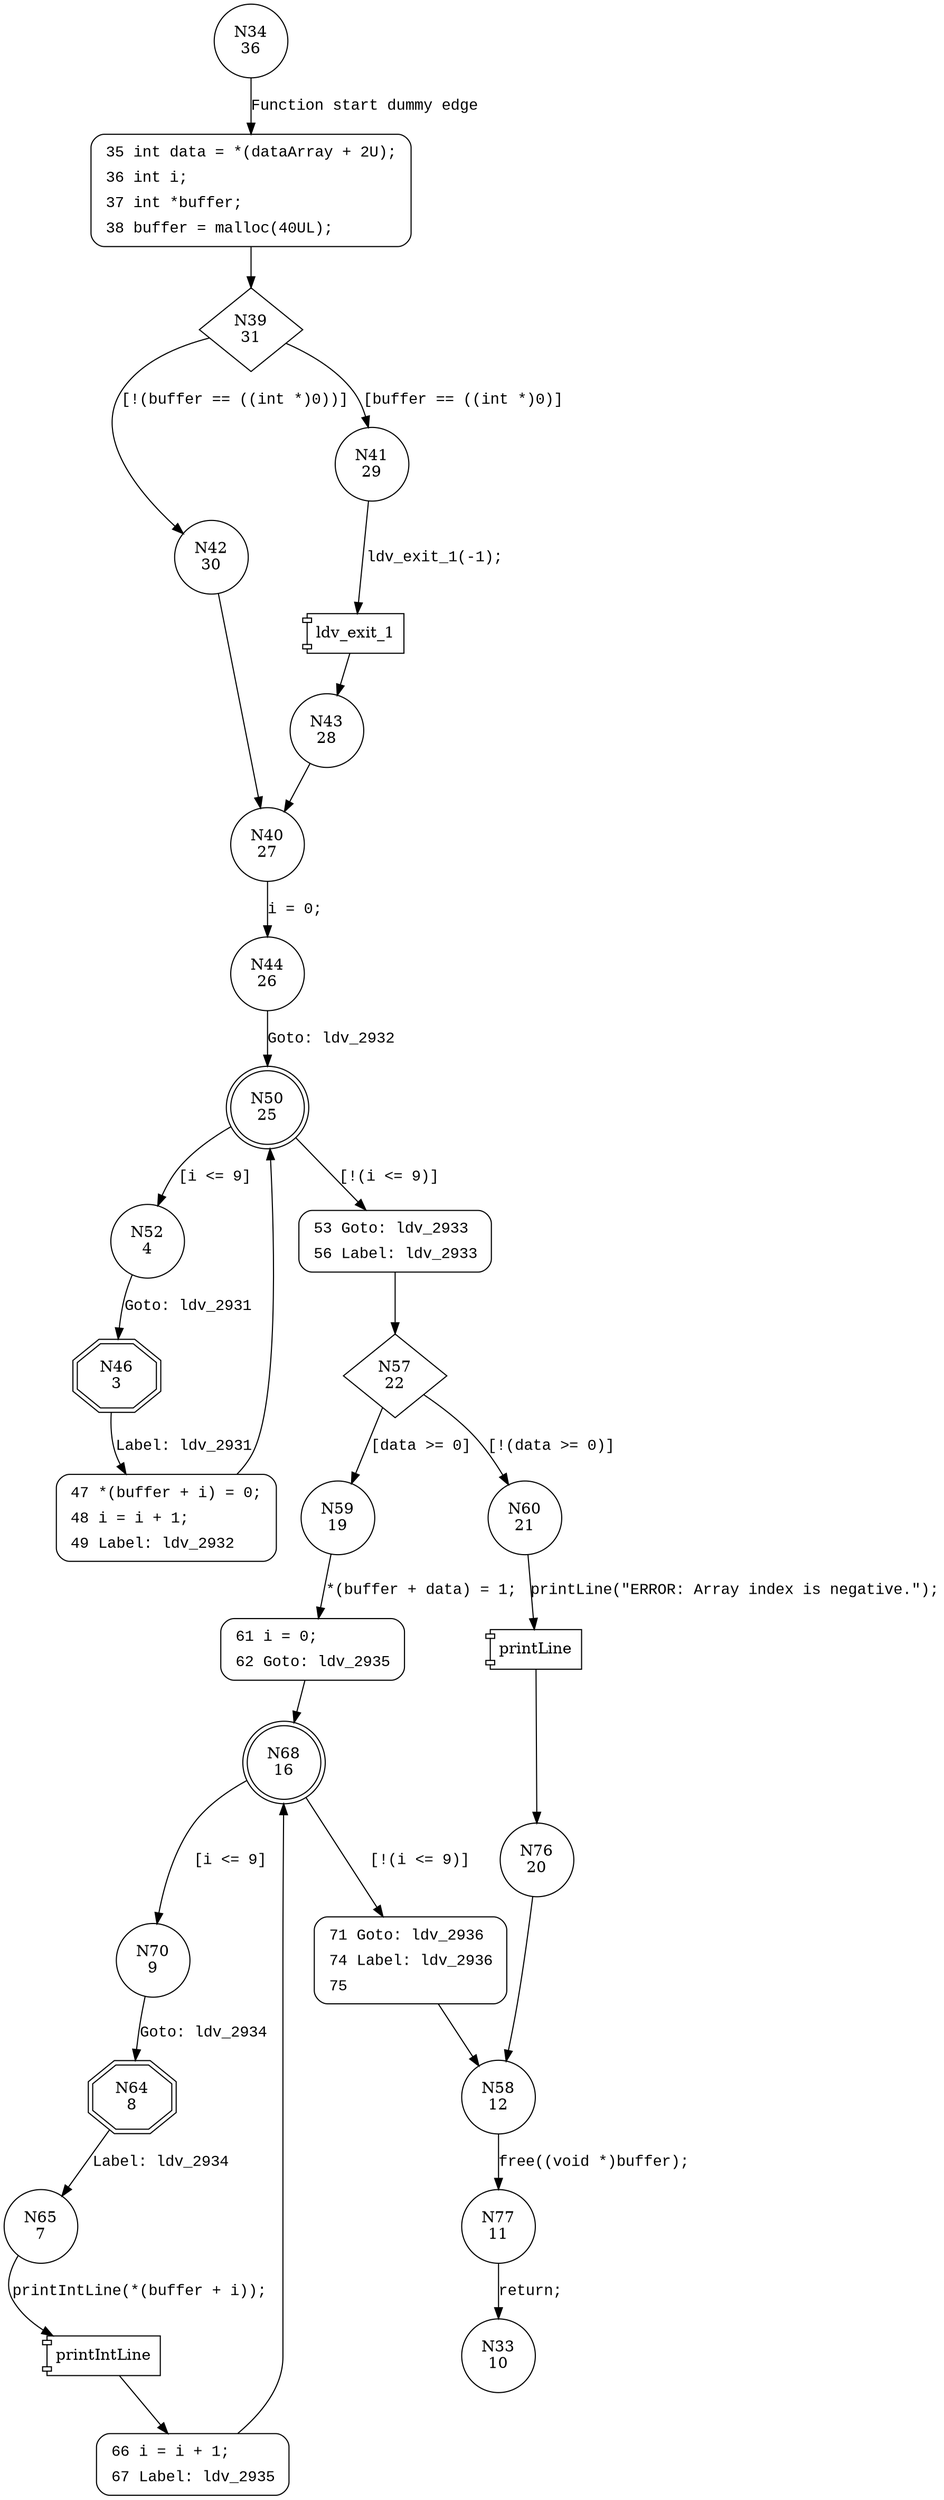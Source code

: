 digraph CWE122_Heap_Based_Buffer_Overflow__c_CWE129_fgets_66b_badSink {
34 [shape="circle" label="N34\n36"]
35 [shape="circle" label="N35\n35"]
39 [shape="diamond" label="N39\n31"]
41 [shape="circle" label="N41\n29"]
42 [shape="circle" label="N42\n30"]
40 [shape="circle" label="N40\n27"]
44 [shape="circle" label="N44\n26"]
50 [shape="doublecircle" label="N50\n25"]
52 [shape="circle" label="N52\n4"]
53 [shape="circle" label="N53\n24"]
57 [shape="diamond" label="N57\n22"]
59 [shape="circle" label="N59\n19"]
60 [shape="circle" label="N60\n21"]
76 [shape="circle" label="N76\n20"]
58 [shape="circle" label="N58\n12"]
77 [shape="circle" label="N77\n11"]
61 [shape="circle" label="N61\n18"]
68 [shape="doublecircle" label="N68\n16"]
70 [shape="circle" label="N70\n9"]
71 [shape="circle" label="N71\n15"]
64 [shape="doubleoctagon" label="N64\n8"]
65 [shape="circle" label="N65\n7"]
66 [shape="circle" label="N66\n6"]
46 [shape="doubleoctagon" label="N46\n3"]
47 [shape="circle" label="N47\n2"]
43 [shape="circle" label="N43\n28"]
33 [shape="circle" label="N33\n10"]
35 [style="filled,bold" penwidth="1" fillcolor="white" fontname="Courier New" shape="Mrecord" label=<<table border="0" cellborder="0" cellpadding="3" bgcolor="white"><tr><td align="right">35</td><td align="left">int data = *(dataArray + 2U);</td></tr><tr><td align="right">36</td><td align="left">int i;</td></tr><tr><td align="right">37</td><td align="left">int *buffer;</td></tr><tr><td align="right">38</td><td align="left">buffer = malloc(40UL);</td></tr></table>>]
35 -> 39[label=""]
53 [style="filled,bold" penwidth="1" fillcolor="white" fontname="Courier New" shape="Mrecord" label=<<table border="0" cellborder="0" cellpadding="3" bgcolor="white"><tr><td align="right">53</td><td align="left">Goto: ldv_2933</td></tr><tr><td align="right">56</td><td align="left">Label: ldv_2933</td></tr></table>>]
53 -> 57[label=""]
61 [style="filled,bold" penwidth="1" fillcolor="white" fontname="Courier New" shape="Mrecord" label=<<table border="0" cellborder="0" cellpadding="3" bgcolor="white"><tr><td align="right">61</td><td align="left">i = 0;</td></tr><tr><td align="right">62</td><td align="left">Goto: ldv_2935</td></tr></table>>]
61 -> 68[label=""]
71 [style="filled,bold" penwidth="1" fillcolor="white" fontname="Courier New" shape="Mrecord" label=<<table border="0" cellborder="0" cellpadding="3" bgcolor="white"><tr><td align="right">71</td><td align="left">Goto: ldv_2936</td></tr><tr><td align="right">74</td><td align="left">Label: ldv_2936</td></tr><tr><td align="right">75</td><td align="left"></td></tr></table>>]
71 -> 58[label=""]
66 [style="filled,bold" penwidth="1" fillcolor="white" fontname="Courier New" shape="Mrecord" label=<<table border="0" cellborder="0" cellpadding="3" bgcolor="white"><tr><td align="right">66</td><td align="left">i = i + 1;</td></tr><tr><td align="right">67</td><td align="left">Label: ldv_2935</td></tr></table>>]
66 -> 68[label=""]
47 [style="filled,bold" penwidth="1" fillcolor="white" fontname="Courier New" shape="Mrecord" label=<<table border="0" cellborder="0" cellpadding="3" bgcolor="white"><tr><td align="right">47</td><td align="left">*(buffer + i) = 0;</td></tr><tr><td align="right">48</td><td align="left">i = i + 1;</td></tr><tr><td align="right">49</td><td align="left">Label: ldv_2932</td></tr></table>>]
47 -> 50[label=""]
34 -> 35 [label="Function start dummy edge" fontname="Courier New"]
39 -> 41 [label="[buffer == ((int *)0)]" fontname="Courier New"]
39 -> 42 [label="[!(buffer == ((int *)0))]" fontname="Courier New"]
40 -> 44 [label="i = 0;" fontname="Courier New"]
50 -> 52 [label="[i <= 9]" fontname="Courier New"]
50 -> 53 [label="[!(i <= 9)]" fontname="Courier New"]
57 -> 59 [label="[data >= 0]" fontname="Courier New"]
57 -> 60 [label="[!(data >= 0)]" fontname="Courier New"]
100026 [shape="component" label="printLine"]
60 -> 100026 [label="printLine(\"ERROR: Array index is negative.\");" fontname="Courier New"]
100026 -> 76 [label="" fontname="Courier New"]
58 -> 77 [label="free((void *)buffer);" fontname="Courier New"]
59 -> 61 [label="*(buffer + data) = 1;" fontname="Courier New"]
68 -> 70 [label="[i <= 9]" fontname="Courier New"]
68 -> 71 [label="[!(i <= 9)]" fontname="Courier New"]
70 -> 64 [label="Goto: ldv_2934" fontname="Courier New"]
64 -> 65 [label="Label: ldv_2934" fontname="Courier New"]
100027 [shape="component" label="printIntLine"]
65 -> 100027 [label="printIntLine(*(buffer + i));" fontname="Courier New"]
100027 -> 66 [label="" fontname="Courier New"]
52 -> 46 [label="Goto: ldv_2931" fontname="Courier New"]
46 -> 47 [label="Label: ldv_2931" fontname="Courier New"]
100028 [shape="component" label="ldv_exit_1"]
41 -> 100028 [label="ldv_exit_1(-1);" fontname="Courier New"]
100028 -> 43 [label="" fontname="Courier New"]
42 -> 40 [label="" fontname="Courier New"]
44 -> 50 [label="Goto: ldv_2932" fontname="Courier New"]
76 -> 58 [label="" fontname="Courier New"]
77 -> 33 [label="return;" fontname="Courier New"]
43 -> 40 [label="" fontname="Courier New"]
}